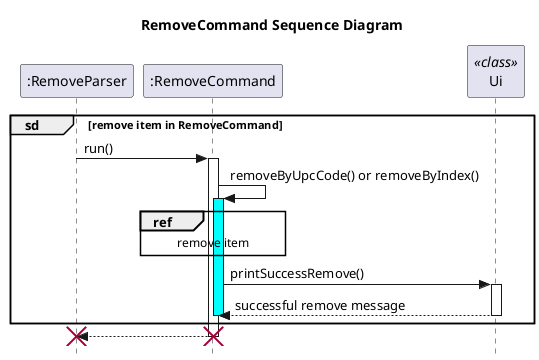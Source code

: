 @startuml
'https://plantuml.com/sequence-diagram
title RemoveCommand Sequence Diagram

skinparam style strictuml
participant ":RemoveParser"
group sd [remove item in RemoveCommand]
    ":RemoveParser" -> ":RemoveCommand": run()
participant "Ui" <<class>>
    activate ":RemoveCommand"
        ":RemoveCommand" -> ":RemoveCommand": removeByUpcCode() or removeByIndex()
        activate ":RemoveCommand" #cyan
        ref over ":RemoveCommand"
            remove item
        end ref
        ":RemoveCommand" -> Ui: printSuccessRemove()
        activate Ui
        return successful remove message
        deactivate
    end
return
destroy ":RemoveCommand"
destroy ":RemoveParser"

@enduml